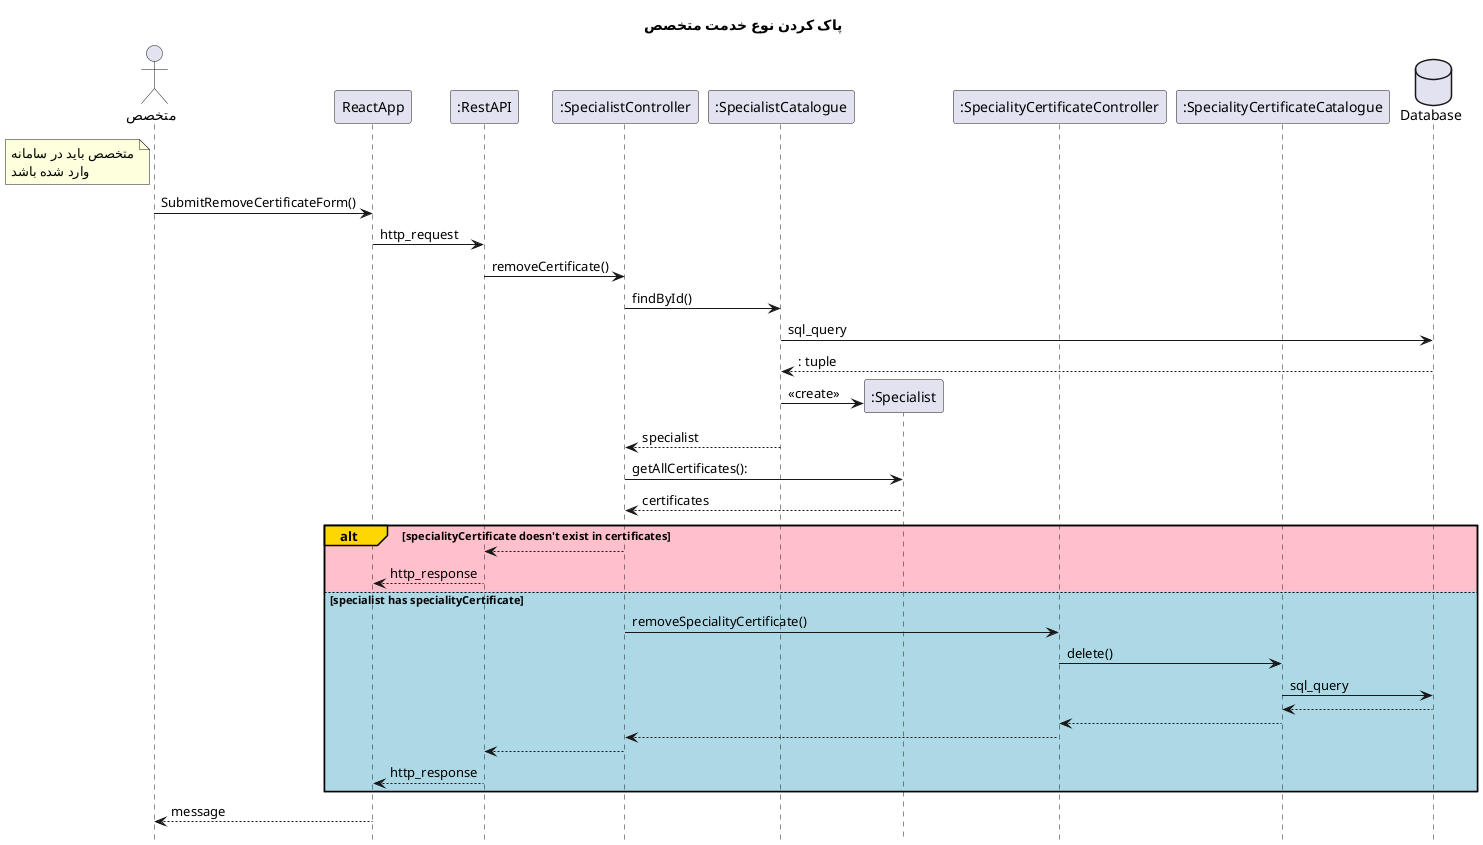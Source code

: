 @startuml logout
hide footbox

title "پاک‌ کردن نوع خدمت متخصص"
actor       "متخصص" as user
participant ReactApp
participant ":RestAPI" as RestAPI
participant ":SpecialistController" as SpecialistController
participant ":SpecialistCatalogue" as SpecialistCatalogue
participant ":Specialist" as Specialist
participant ":SpecialityCertificateController" as SpecialityCertificateController
participant ":SpecialityCertificateCatalogue" as SpecialityCertificateCatalogue
database Database

note left of user
    متخصص باید در سامانه
    وارد شده باشد
end note

user -> ReactApp: SubmitRemoveCertificateForm()
ReactApp -> RestAPI : http_request
RestAPI -> SpecialistController : removeCertificate()
SpecialistController -> SpecialistCatalogue : findById()
SpecialistCatalogue -> Database: sql_query
return: tuple
SpecialistCatalogue -> Specialist ** :<<create>>
SpecialistCatalogue --> SpecialistController : specialist
SpecialistController -> Specialist: getAllCertificates():
return certificates
alt#gold #pink specialityCertificate doesn't exist in certificates


    SpecialistController --> RestAPI
    RestAPI --> ReactApp : http_response

else #lightblue specialist has specialityCertificate

    SpecialistController -> SpecialityCertificateController: removeSpecialityCertificate()
    SpecialityCertificateController -> SpecialityCertificateCatalogue : delete()
    SpecialityCertificateCatalogue -> Database: sql_query
    return
    SpecialityCertificateCatalogue --> SpecialityCertificateController
    SpecialityCertificateController --> SpecialistController
    SpecialistController --> RestAPI
    RestAPI --> ReactApp : http_response

end
ReactApp --> user: message


@enduml